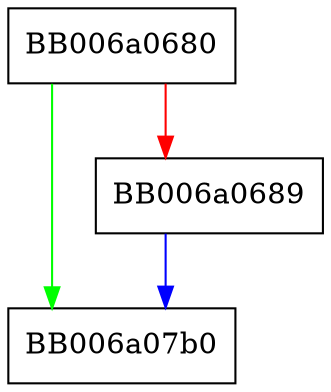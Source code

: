 digraph chacha20_initkey {
  node [shape="box"];
  graph [splines=ortho];
  BB006a0680 -> BB006a07b0 [color="green"];
  BB006a0680 -> BB006a0689 [color="red"];
  BB006a0689 -> BB006a07b0 [color="blue"];
}